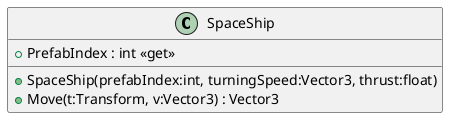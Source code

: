 @startuml
class SpaceShip {
    + PrefabIndex : int <<get>>
    + SpaceShip(prefabIndex:int, turningSpeed:Vector3, thrust:float)
    + Move(t:Transform, v:Vector3) : Vector3
}
@enduml
